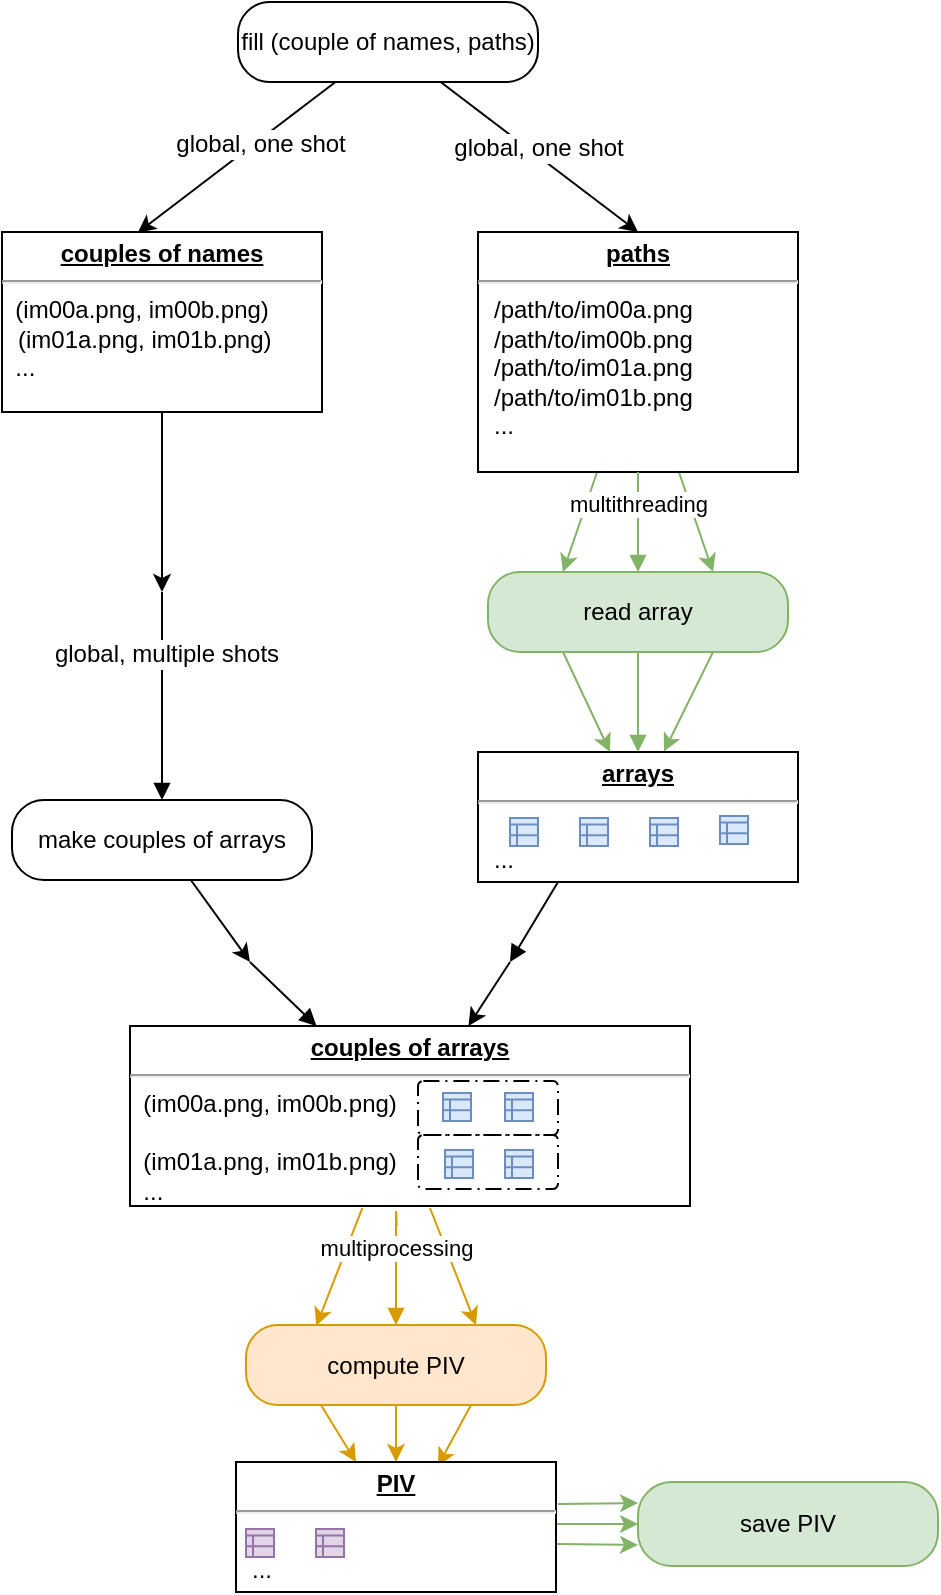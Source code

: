 <mxfile version="10.9.8" type="device"><diagram id="kY0j0X9HM8IAxxJHdLce" name="Page-1"><mxGraphModel dx="1102" dy="628" grid="1" gridSize="10" guides="1" tooltips="1" connect="1" arrows="1" fold="1" page="1" pageScale="1" pageWidth="583" pageHeight="827" math="0" shadow="0"><root><mxCell id="0"/><mxCell id="1" parent="0"/><mxCell id="IXbY-M1uThYjFnbalrye-13" style="rounded=0;orthogonalLoop=1;jettySize=auto;html=1;strokeColor=none;entryX=0;entryY=0.75;entryDx=0;entryDy=0;" edge="1" parent="1" source="IXbY-M1uThYjFnbalrye-3" target="IXbY-M1uThYjFnbalrye-12"><mxGeometry relative="1" as="geometry"/></mxCell><mxCell id="IXbY-M1uThYjFnbalrye-45" style="edgeStyle=none;curved=1;comic=0;orthogonalLoop=1;jettySize=auto;html=1;entryX=0.5;entryY=0;entryDx=0;entryDy=0;" edge="1" parent="1" source="IXbY-M1uThYjFnbalrye-3" target="IXbY-M1uThYjFnbalrye-12"><mxGeometry relative="1" as="geometry"/></mxCell><mxCell id="IXbY-M1uThYjFnbalrye-69" value="&lt;div&gt;global, one shot&lt;/div&gt;" style="text;html=1;resizable=0;points=[];align=center;verticalAlign=middle;labelBackgroundColor=#ffffff;" vertex="1" connectable="0" parent="IXbY-M1uThYjFnbalrye-45"><mxGeometry x="0.151" y="-2" relative="1" as="geometry"><mxPoint x="-7.5" y="-12" as="offset"/></mxGeometry></mxCell><mxCell id="IXbY-M1uThYjFnbalrye-46" style="edgeStyle=none;curved=1;comic=0;orthogonalLoop=1;jettySize=auto;html=1;entryX=0.424;entryY=0.004;entryDx=0;entryDy=0;entryPerimeter=0;" edge="1" parent="1" source="IXbY-M1uThYjFnbalrye-3" target="IXbY-M1uThYjFnbalrye-10"><mxGeometry relative="1" as="geometry"/></mxCell><mxCell id="IXbY-M1uThYjFnbalrye-67" value="global, one shot" style="text;html=1;resizable=0;points=[];align=center;verticalAlign=middle;labelBackgroundColor=#ffffff;" vertex="1" connectable="0" parent="IXbY-M1uThYjFnbalrye-46"><mxGeometry x="-0.213" y="1" relative="1" as="geometry"><mxPoint as="offset"/></mxGeometry></mxCell><mxCell id="IXbY-M1uThYjFnbalrye-3" value="fill (couple of names, paths)" style="rounded=1;whiteSpace=wrap;html=1;arcSize=40;" vertex="1" parent="1"><mxGeometry x="224" y="20" width="150" height="40" as="geometry"/></mxCell><mxCell id="IXbY-M1uThYjFnbalrye-64" style="edgeStyle=none;curved=1;comic=0;orthogonalLoop=1;jettySize=auto;html=1;" edge="1" parent="1" source="IXbY-M1uThYjFnbalrye-10"><mxGeometry relative="1" as="geometry"><mxPoint x="186" y="315" as="targetPoint"/></mxGeometry></mxCell><mxCell id="IXbY-M1uThYjFnbalrye-10" value="&lt;p style=&quot;margin: 0px ; margin-top: 4px ; text-align: center ; text-decoration: underline&quot;&gt;&lt;b&gt;couples of names&lt;br&gt;&lt;/b&gt;&lt;/p&gt;&lt;hr&gt;&amp;nbsp; (im00a.png, im00b.png)&lt;p style=&quot;margin: 0px ; margin-left: 8px&quot;&gt;(im01a.png, im01b.png)&lt;/p&gt;&amp;nbsp; ..." style="verticalAlign=top;align=left;overflow=fill;fontSize=12;fontFamily=Helvetica;html=1;direction=east;" vertex="1" parent="1"><mxGeometry x="106" y="135" width="160" height="90" as="geometry"/></mxCell><mxCell id="IXbY-M1uThYjFnbalrye-38" style="edgeStyle=none;curved=1;comic=0;orthogonalLoop=1;jettySize=auto;html=1;entryX=0.25;entryY=0;entryDx=0;entryDy=0;fillColor=#d5e8d4;strokeColor=#82b366;" edge="1" parent="1" source="IXbY-M1uThYjFnbalrye-12" target="IXbY-M1uThYjFnbalrye-22"><mxGeometry relative="1" as="geometry"/></mxCell><mxCell id="IXbY-M1uThYjFnbalrye-51" style="edgeStyle=none;curved=1;comic=0;orthogonalLoop=1;jettySize=auto;html=1;entryX=0.75;entryY=0;entryDx=0;entryDy=0;fillColor=#d5e8d4;strokeColor=#82b366;" edge="1" parent="1" source="IXbY-M1uThYjFnbalrye-12" target="IXbY-M1uThYjFnbalrye-22"><mxGeometry relative="1" as="geometry"/></mxCell><mxCell id="IXbY-M1uThYjFnbalrye-12" value="&lt;p style=&quot;margin: 0px ; margin-top: 4px ; text-align: center ; text-decoration: underline&quot;&gt;&lt;b&gt;paths&lt;br&gt;&lt;/b&gt;&lt;/p&gt;&lt;hr&gt;&lt;p style=&quot;margin: 0px ; margin-left: 8px&quot;&gt;/path/to/im00a.png&lt;/p&gt;&lt;p style=&quot;margin: 0px ; margin-left: 8px&quot;&gt;/path/to/im00b.png&lt;/p&gt;&lt;p style=&quot;margin: 0px ; margin-left: 8px&quot;&gt;/path/to/im01a.png&lt;/p&gt;&lt;p style=&quot;margin: 0px ; margin-left: 8px&quot;&gt;/path/to/im01b.png&lt;/p&gt;&lt;p style=&quot;margin: 0px ; margin-left: 8px&quot;&gt;...&lt;br&gt;&lt;/p&gt;" style="verticalAlign=top;align=left;overflow=fill;fontSize=12;fontFamily=Helvetica;html=1;direction=east;" vertex="1" parent="1"><mxGeometry x="344" y="135" width="160" height="120" as="geometry"/></mxCell><mxCell id="IXbY-M1uThYjFnbalrye-56" style="edgeStyle=none;curved=1;comic=0;orthogonalLoop=1;jettySize=auto;html=1;fillColor=#d5e8d4;strokeColor=#82b366;exitX=0.25;exitY=1;exitDx=0;exitDy=0;" edge="1" parent="1" source="IXbY-M1uThYjFnbalrye-22"><mxGeometry relative="1" as="geometry"><mxPoint x="410" y="395" as="targetPoint"/></mxGeometry></mxCell><mxCell id="IXbY-M1uThYjFnbalrye-57" style="edgeStyle=none;curved=1;comic=0;orthogonalLoop=1;jettySize=auto;html=1;entryX=0.581;entryY=-0.003;entryDx=0;entryDy=0;fillColor=#d5e8d4;strokeColor=#82b366;exitX=0.75;exitY=1;exitDx=0;exitDy=0;entryPerimeter=0;" edge="1" parent="1" source="IXbY-M1uThYjFnbalrye-22" target="IXbY-M1uThYjFnbalrye-50"><mxGeometry relative="1" as="geometry"/></mxCell><mxCell id="IXbY-M1uThYjFnbalrye-22" value="read array" style="rounded=1;whiteSpace=wrap;html=1;arcSize=40;fillColor=#d5e8d4;strokeColor=#82b366;direction=east;" vertex="1" parent="1"><mxGeometry x="349" y="305" width="150" height="40" as="geometry"/></mxCell><mxCell id="IXbY-M1uThYjFnbalrye-28" value="multithreading" style="html=1;verticalAlign=bottom;endArrow=block;exitX=0.5;exitY=1;exitDx=0;exitDy=0;fillColor=#d5e8d4;strokeColor=#82b366;" edge="1" parent="1" source="IXbY-M1uThYjFnbalrye-12" target="IXbY-M1uThYjFnbalrye-22"><mxGeometry width="80" relative="1" as="geometry"><mxPoint x="434" y="185" as="sourcePoint"/><mxPoint x="514" y="195" as="targetPoint"/></mxGeometry></mxCell><mxCell id="IXbY-M1uThYjFnbalrye-100" style="edgeStyle=none;curved=1;comic=0;orthogonalLoop=1;jettySize=auto;html=1;" edge="1" parent="1" source="IXbY-M1uThYjFnbalrye-49"><mxGeometry relative="1" as="geometry"><mxPoint x="230" y="500" as="targetPoint"/></mxGeometry></mxCell><mxCell id="IXbY-M1uThYjFnbalrye-49" value="make couples of arrays" style="rounded=1;whiteSpace=wrap;html=1;arcSize=40;direction=east;" vertex="1" parent="1"><mxGeometry x="111" y="419" width="150" height="40" as="geometry"/></mxCell><mxCell id="IXbY-M1uThYjFnbalrye-107" style="edgeStyle=none;curved=1;comic=0;orthogonalLoop=1;jettySize=auto;html=1;" edge="1" parent="1" target="IXbY-M1uThYjFnbalrye-81"><mxGeometry relative="1" as="geometry"><mxPoint x="360" y="500" as="sourcePoint"/></mxGeometry></mxCell><mxCell id="IXbY-M1uThYjFnbalrye-50" value="&lt;p style=&quot;margin: 0px ; margin-top: 4px ; text-align: center ; text-decoration: underline&quot;&gt;&lt;b&gt;arrays&lt;br&gt;&lt;/b&gt;&lt;/p&gt;&lt;hr&gt;&lt;br&gt;&lt;p style=&quot;margin: 0px ; margin-left: 8px&quot;&gt;...&lt;br&gt;&lt;/p&gt;" style="verticalAlign=top;align=left;overflow=fill;fontSize=12;fontFamily=Helvetica;html=1;direction=east;" vertex="1" parent="1"><mxGeometry x="344" y="395" width="160" height="65" as="geometry"/></mxCell><mxCell id="IXbY-M1uThYjFnbalrye-55" value="" style="html=1;verticalAlign=bottom;endArrow=block;exitX=0.5;exitY=1;exitDx=0;exitDy=0;fillColor=#d5e8d4;strokeColor=#82b366;" edge="1" parent="1" source="IXbY-M1uThYjFnbalrye-22" target="IXbY-M1uThYjFnbalrye-50"><mxGeometry x="-0.185" y="2" width="80" relative="1" as="geometry"><mxPoint x="409" y="365" as="sourcePoint"/><mxPoint x="408.5" y="304.5" as="targetPoint"/><mxPoint as="offset"/></mxGeometry></mxCell><mxCell id="IXbY-M1uThYjFnbalrye-66" value="" style="html=1;verticalAlign=bottom;endArrow=block;" edge="1" parent="1" target="IXbY-M1uThYjFnbalrye-49"><mxGeometry width="80" relative="1" as="geometry"><mxPoint x="186" y="315" as="sourcePoint"/><mxPoint x="264" y="305" as="targetPoint"/></mxGeometry></mxCell><mxCell id="IXbY-M1uThYjFnbalrye-125" value="&lt;div&gt;global, multiple shots&lt;/div&gt;" style="text;html=1;resizable=0;points=[];align=center;verticalAlign=middle;labelBackgroundColor=#ffffff;" vertex="1" connectable="0" parent="IXbY-M1uThYjFnbalrye-66"><mxGeometry x="-0.411" y="2" relative="1" as="geometry"><mxPoint as="offset"/></mxGeometry></mxCell><mxCell id="IXbY-M1uThYjFnbalrye-70" value="" style="shape=mxgraph.bpmn.business_rule_task;html=1;outlineConnect=0;fillColor=#dae8fc;strokeColor=#6c8ebf;" vertex="1" parent="1"><mxGeometry x="360" y="428" width="14" height="14" as="geometry"/></mxCell><mxCell id="IXbY-M1uThYjFnbalrye-71" value="" style="shape=mxgraph.bpmn.business_rule_task;html=1;outlineConnect=0;fillColor=#dae8fc;strokeColor=#6c8ebf;" vertex="1" parent="1"><mxGeometry x="395" y="428" width="14" height="14" as="geometry"/></mxCell><mxCell id="IXbY-M1uThYjFnbalrye-78" value="" style="shape=mxgraph.bpmn.business_rule_task;html=1;outlineConnect=0;fillColor=#dae8fc;strokeColor=#6c8ebf;direction=east;" vertex="1" parent="1"><mxGeometry x="430" y="428" width="14" height="14" as="geometry"/></mxCell><mxCell id="IXbY-M1uThYjFnbalrye-81" value="&lt;p style=&quot;margin: 0px ; margin-top: 4px ; text-align: center ; text-decoration: underline&quot;&gt;&lt;b&gt;couples of arrays&lt;br&gt;&lt;/b&gt;&lt;/p&gt;&lt;hr&gt;&lt;div&gt;&amp;nbsp; (im00a.png, im00b.png)&lt;/div&gt;&lt;div&gt;&lt;br&gt;&lt;/div&gt;&lt;div&gt;&amp;nbsp; (im01a.png, im01b.png)&lt;/div&gt;&lt;div&gt;&amp;nbsp; ...&lt;/div&gt;&lt;br&gt;&lt;div&gt;&lt;br&gt;&lt;/div&gt;" style="verticalAlign=top;align=left;overflow=fill;fontSize=12;fontFamily=Helvetica;html=1;direction=east;" vertex="1" parent="1"><mxGeometry x="170" y="532" width="280" height="90" as="geometry"/></mxCell><mxCell id="IXbY-M1uThYjFnbalrye-83" value="" style="shape=mxgraph.bpmn.business_rule_task;html=1;outlineConnect=0;fillColor=#dae8fc;strokeColor=#6c8ebf;" vertex="1" parent="1"><mxGeometry x="326.5" y="565.5" width="14" height="14" as="geometry"/></mxCell><mxCell id="IXbY-M1uThYjFnbalrye-84" value="" style="shape=mxgraph.bpmn.business_rule_task;html=1;outlineConnect=0;fillColor=#dae8fc;strokeColor=#6c8ebf;" vertex="1" parent="1"><mxGeometry x="357.5" y="565.5" width="14" height="14" as="geometry"/></mxCell><mxCell id="IXbY-M1uThYjFnbalrye-86" value="" style="shape=mxgraph.bpmn.business_rule_task;html=1;outlineConnect=0;fillColor=#dae8fc;strokeColor=#6c8ebf;direction=east;" vertex="1" parent="1"><mxGeometry x="465" y="427" width="14" height="14" as="geometry"/></mxCell><mxCell id="IXbY-M1uThYjFnbalrye-88" value="" style="rounded=1;arcSize=10;dashed=1;strokeColor=#000000;fillColor=none;gradientColor=none;dashPattern=8 3 1 3;strokeWidth=1;" vertex="1" parent="1"><mxGeometry x="314" y="559.5" width="70" height="27" as="geometry"/></mxCell><mxCell id="IXbY-M1uThYjFnbalrye-90" value="" style="rounded=1;arcSize=10;dashed=1;strokeColor=#000000;fillColor=none;gradientColor=none;dashPattern=8 3 1 3;strokeWidth=1;" vertex="1" parent="1"><mxGeometry x="314" y="586.5" width="70" height="27" as="geometry"/></mxCell><mxCell id="IXbY-M1uThYjFnbalrye-91" value="" style="shape=mxgraph.bpmn.business_rule_task;html=1;outlineConnect=0;fillColor=#dae8fc;strokeColor=#6c8ebf;" vertex="1" parent="1"><mxGeometry x="327.5" y="594" width="14" height="14" as="geometry"/></mxCell><mxCell id="IXbY-M1uThYjFnbalrye-92" value="" style="shape=mxgraph.bpmn.business_rule_task;html=1;outlineConnect=0;fillColor=#dae8fc;strokeColor=#6c8ebf;" vertex="1" parent="1"><mxGeometry x="357.5" y="594" width="14" height="14" as="geometry"/></mxCell><mxCell id="IXbY-M1uThYjFnbalrye-97" style="edgeStyle=none;curved=1;comic=0;orthogonalLoop=1;jettySize=auto;html=1;entryX=0.25;entryY=0;entryDx=0;entryDy=0;exitX=0.415;exitY=1.011;exitDx=0;exitDy=0;exitPerimeter=0;fillColor=#ffe6cc;strokeColor=#d79b00;" edge="1" parent="1" source="IXbY-M1uThYjFnbalrye-81"><mxGeometry relative="1" as="geometry"><mxPoint x="291.72" y="631.5" as="sourcePoint"/><mxPoint x="263.167" y="681.833" as="targetPoint"/></mxGeometry></mxCell><mxCell id="IXbY-M1uThYjFnbalrye-98" style="edgeStyle=none;curved=1;comic=0;orthogonalLoop=1;jettySize=auto;html=1;fillColor=#ffe6cc;strokeColor=#d79b00;" edge="1" parent="1"><mxGeometry relative="1" as="geometry"><mxPoint x="320" y="623" as="sourcePoint"/><mxPoint x="343" y="681.5" as="targetPoint"/></mxGeometry></mxCell><mxCell id="IXbY-M1uThYjFnbalrye-99" value="&lt;div&gt;multiprocessing&lt;/div&gt;" style="html=1;verticalAlign=bottom;endArrow=block;exitX=0.5;exitY=1;exitDx=0;exitDy=0;fillColor=#ffe6cc;strokeColor=#d79b00;" edge="1" parent="1" target="IXbY-M1uThYjFnbalrye-105"><mxGeometry x="0.147" width="80" relative="1" as="geometry"><mxPoint x="303.333" y="631.833" as="sourcePoint"/><mxPoint x="303.158" y="681.5" as="targetPoint"/><Array as="points"><mxPoint x="303" y="621.5"/></Array><mxPoint as="offset"/></mxGeometry></mxCell><mxCell id="IXbY-M1uThYjFnbalrye-102" value="" style="endArrow=block;endFill=1;endSize=6;html=1;" edge="1" parent="1" target="IXbY-M1uThYjFnbalrye-81"><mxGeometry width="100" relative="1" as="geometry"><mxPoint x="230" y="500" as="sourcePoint"/><mxPoint x="324" y="515" as="targetPoint"/></mxGeometry></mxCell><mxCell id="IXbY-M1uThYjFnbalrye-122" style="edgeStyle=none;curved=1;comic=0;orthogonalLoop=1;jettySize=auto;html=1;entryX=0.5;entryY=0;entryDx=0;entryDy=0;fillColor=#ffe6cc;strokeColor=#d79b00;" edge="1" parent="1" source="IXbY-M1uThYjFnbalrye-105" target="IXbY-M1uThYjFnbalrye-109"><mxGeometry relative="1" as="geometry"/></mxCell><mxCell id="IXbY-M1uThYjFnbalrye-123" style="edgeStyle=none;curved=1;comic=0;orthogonalLoop=1;jettySize=auto;html=1;exitX=0.25;exitY=1;exitDx=0;exitDy=0;fillColor=#ffe6cc;strokeColor=#d79b00;" edge="1" parent="1" source="IXbY-M1uThYjFnbalrye-105" target="IXbY-M1uThYjFnbalrye-109"><mxGeometry relative="1" as="geometry"/></mxCell><mxCell id="IXbY-M1uThYjFnbalrye-124" style="edgeStyle=none;curved=1;comic=0;orthogonalLoop=1;jettySize=auto;html=1;entryX=0.631;entryY=0.031;entryDx=0;entryDy=0;exitX=0.75;exitY=1;exitDx=0;exitDy=0;entryPerimeter=0;fillColor=#ffe6cc;strokeColor=#d79b00;" edge="1" parent="1" source="IXbY-M1uThYjFnbalrye-105" target="IXbY-M1uThYjFnbalrye-109"><mxGeometry relative="1" as="geometry"/></mxCell><mxCell id="IXbY-M1uThYjFnbalrye-105" value="compute PIV" style="rounded=1;whiteSpace=wrap;html=1;arcSize=40;direction=east;fillColor=#ffe6cc;strokeColor=#d79b00;" vertex="1" parent="1"><mxGeometry x="228" y="681.5" width="150" height="40" as="geometry"/></mxCell><mxCell id="IXbY-M1uThYjFnbalrye-106" value="save PIV" style="rounded=1;whiteSpace=wrap;html=1;arcSize=40;fillColor=#d5e8d4;strokeColor=#82b366;direction=east;" vertex="1" parent="1"><mxGeometry x="424" y="760" width="150" height="42" as="geometry"/></mxCell><mxCell id="IXbY-M1uThYjFnbalrye-108" value="" style="endArrow=block;endFill=1;endSize=6;html=1;exitX=0.25;exitY=1;exitDx=0;exitDy=0;" edge="1" parent="1" source="IXbY-M1uThYjFnbalrye-50"><mxGeometry width="100" relative="1" as="geometry"><mxPoint x="410" y="510" as="sourcePoint"/><mxPoint x="360" y="500" as="targetPoint"/></mxGeometry></mxCell><mxCell id="IXbY-M1uThYjFnbalrye-114" style="edgeStyle=none;curved=1;comic=0;orthogonalLoop=1;jettySize=auto;html=1;entryX=0;entryY=0.5;entryDx=0;entryDy=0;fillColor=#d5e8d4;strokeColor=#82b366;" edge="1" parent="1" target="IXbY-M1uThYjFnbalrye-106"><mxGeometry relative="1" as="geometry"><mxPoint x="400" y="782.5" as="targetPoint"/><mxPoint x="383" y="781" as="sourcePoint"/></mxGeometry></mxCell><mxCell id="IXbY-M1uThYjFnbalrye-126" style="edgeStyle=none;curved=1;comic=0;orthogonalLoop=1;jettySize=auto;html=1;entryX=0;entryY=0.75;entryDx=0;entryDy=0;fillColor=#d5e8d4;strokeColor=#82b366;" edge="1" parent="1" target="IXbY-M1uThYjFnbalrye-106"><mxGeometry relative="1" as="geometry"><mxPoint x="383" y="791" as="sourcePoint"/></mxGeometry></mxCell><mxCell id="IXbY-M1uThYjFnbalrye-127" style="edgeStyle=none;curved=1;comic=0;orthogonalLoop=1;jettySize=auto;html=1;entryX=0;entryY=0.25;entryDx=0;entryDy=0;fillColor=#d5e8d4;strokeColor=#82b366;" edge="1" parent="1" target="IXbY-M1uThYjFnbalrye-106"><mxGeometry relative="1" as="geometry"><mxPoint x="384" y="771" as="sourcePoint"/></mxGeometry></mxCell><mxCell id="IXbY-M1uThYjFnbalrye-109" value="&lt;p style=&quot;margin: 0px ; margin-top: 4px ; text-align: center ; text-decoration: underline&quot;&gt;&lt;b&gt;PIV&lt;br&gt;&lt;/b&gt;&lt;/p&gt;&lt;hr&gt;&lt;br&gt;&lt;p style=&quot;margin: 0px ; margin-left: 8px&quot;&gt;...&lt;br&gt;&lt;/p&gt;" style="verticalAlign=top;align=left;overflow=fill;fontSize=12;fontFamily=Helvetica;html=1;direction=east;" vertex="1" parent="1"><mxGeometry x="223" y="750" width="160" height="65" as="geometry"/></mxCell><mxCell id="IXbY-M1uThYjFnbalrye-112" value="" style="shape=mxgraph.bpmn.business_rule_task;html=1;outlineConnect=0;fillColor=#e1d5e7;strokeColor=#9673a6;" vertex="1" parent="1"><mxGeometry x="263" y="783.5" width="14" height="14" as="geometry"/></mxCell><mxCell id="IXbY-M1uThYjFnbalrye-113" value="" style="shape=mxgraph.bpmn.business_rule_task;html=1;outlineConnect=0;fillColor=#e1d5e7;strokeColor=#9673a6;" vertex="1" parent="1"><mxGeometry x="228" y="783.5" width="14" height="14" as="geometry"/></mxCell></root></mxGraphModel></diagram></mxfile>